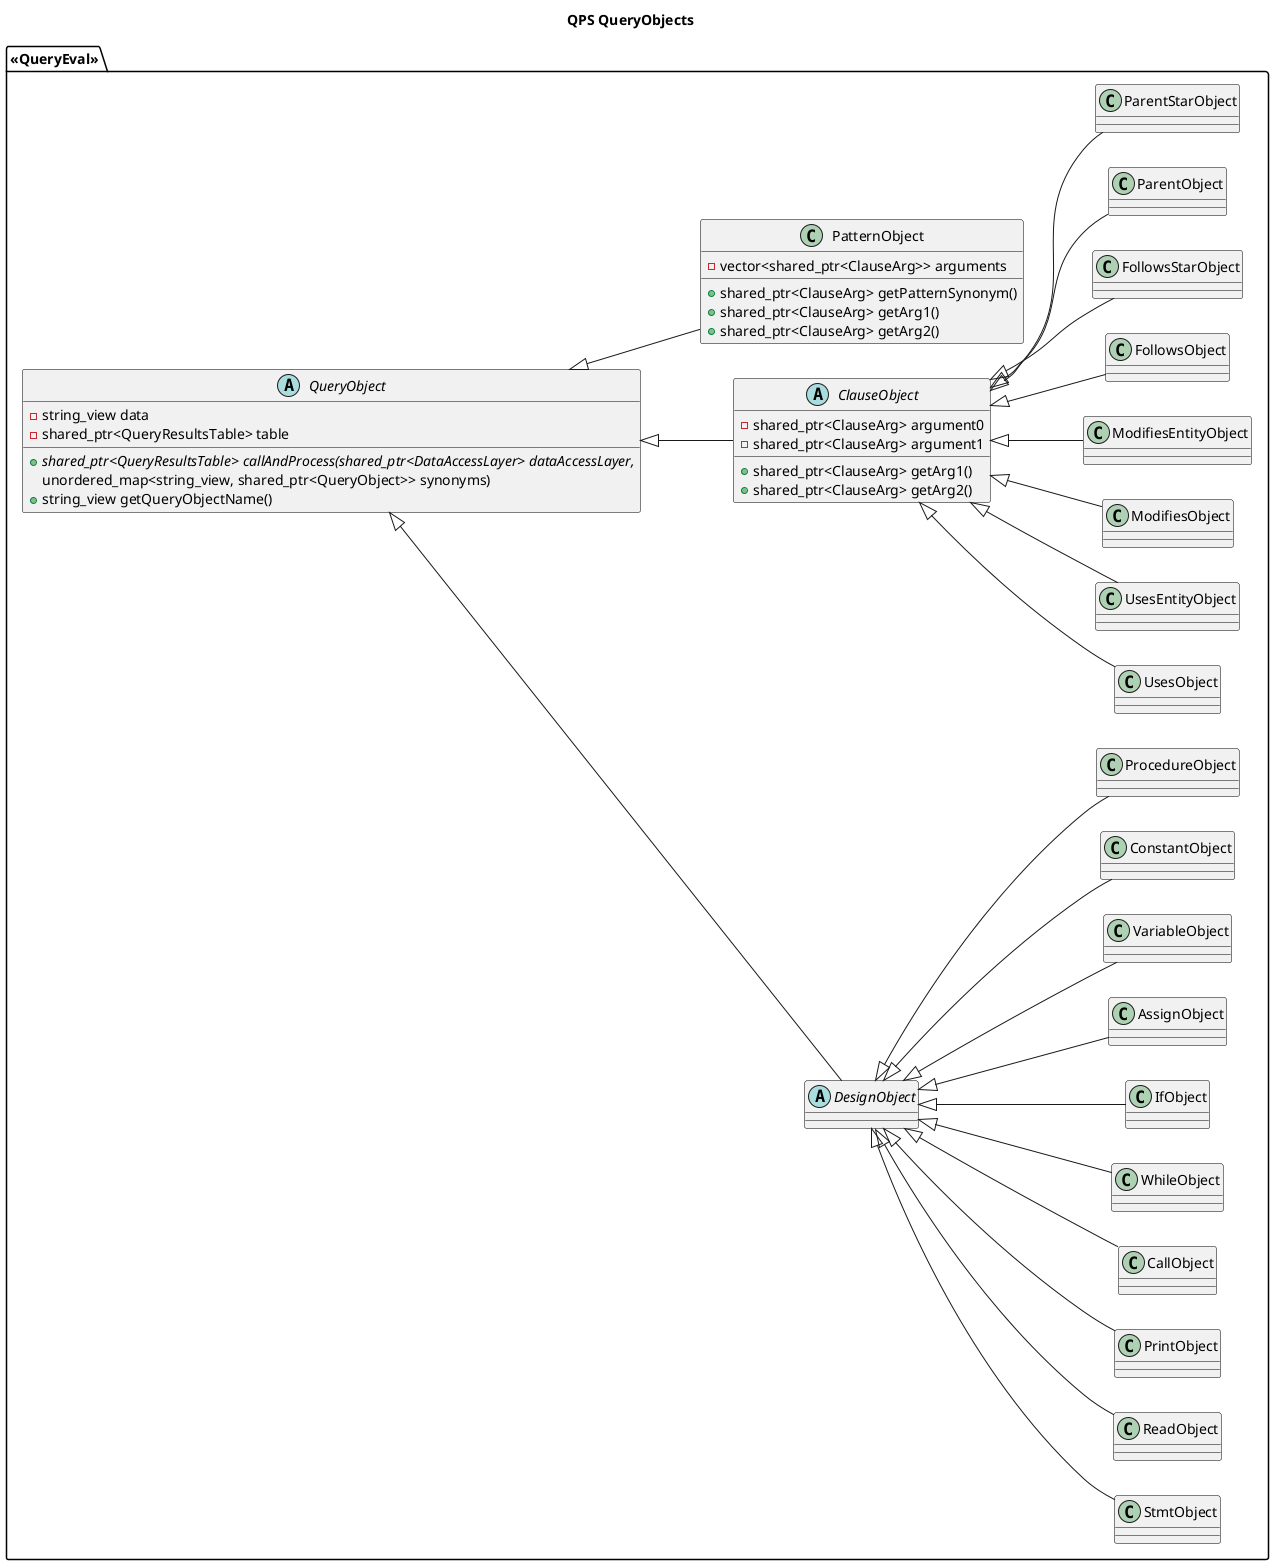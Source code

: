 @startuml
left to right direction
' !include ../style.puml
skinparam ClassFontColor #000000
skinparam ClassBorderColor #000000

title QPS QueryObjects

package <<QueryEval>> {

    abstract class QueryObject {
        -string_view data
        -shared_ptr<QueryResultsTable> table

        +{abstract} shared_ptr<QueryResultsTable> callAndProcess(shared_ptr<DataAccessLayer> dataAccessLayer, 
        unordered_map<string_view, shared_ptr<QueryObject>> synonyms)
        +string_view getQueryObjectName()
    }

    abstract class DesignObject extends QueryObject {}

    abstract class ClauseObject extends QueryObject {
        -shared_ptr<ClauseArg> argument0
	    -shared_ptr<ClauseArg> argument1

        +shared_ptr<ClauseArg> getArg1()
        +shared_ptr<ClauseArg> getArg2()
    }

    'Design object classes'
    class StmtObject extends DesignObject {}
    class ReadObject extends DesignObject {}
    class PrintObject extends DesignObject {}
    class CallObject extends DesignObject {}
    class WhileObject extends DesignObject {}
    class IfObject extends DesignObject {}
    class AssignObject extends DesignObject {}
    class VariableObject extends DesignObject {}
    class ConstantObject extends DesignObject {}
    class ProcedureObject extends DesignObject {}

    'Clause object classes'
    class UsesObject extends ClauseObject {}
    class UsesEntityObject extends ClauseObject {}
    class ModifiesObject extends ClauseObject {}
    class ModifiesEntityObject extends ClauseObject {}
    class FollowsObject extends ClauseObject {}
    class FollowsStarObject extends ClauseObject {}
    class ParentObject extends ClauseObject {}
    class ParentStarObject extends ClauseObject {}

    'Pattern object classes'
    class PatternObject extends QueryObject {
        -vector<shared_ptr<ClauseArg>> arguments

        +shared_ptr<ClauseArg> getPatternSynonym()
        +shared_ptr<ClauseArg> getArg1()
        +shared_ptr<ClauseArg> getArg2()
    }
}



@end
